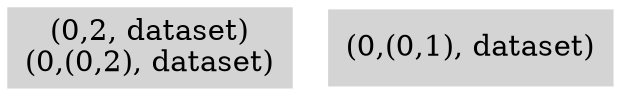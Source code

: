 digraph { 
3666 [shape=box,style=filled,color=".0 .0 .83",label="(0,2, dataset)\n(0,(0,2), dataset)"];
3667 [shape=box,style=filled,color=".0 .0 .83",label="(0,(0,1), dataset)"];
}